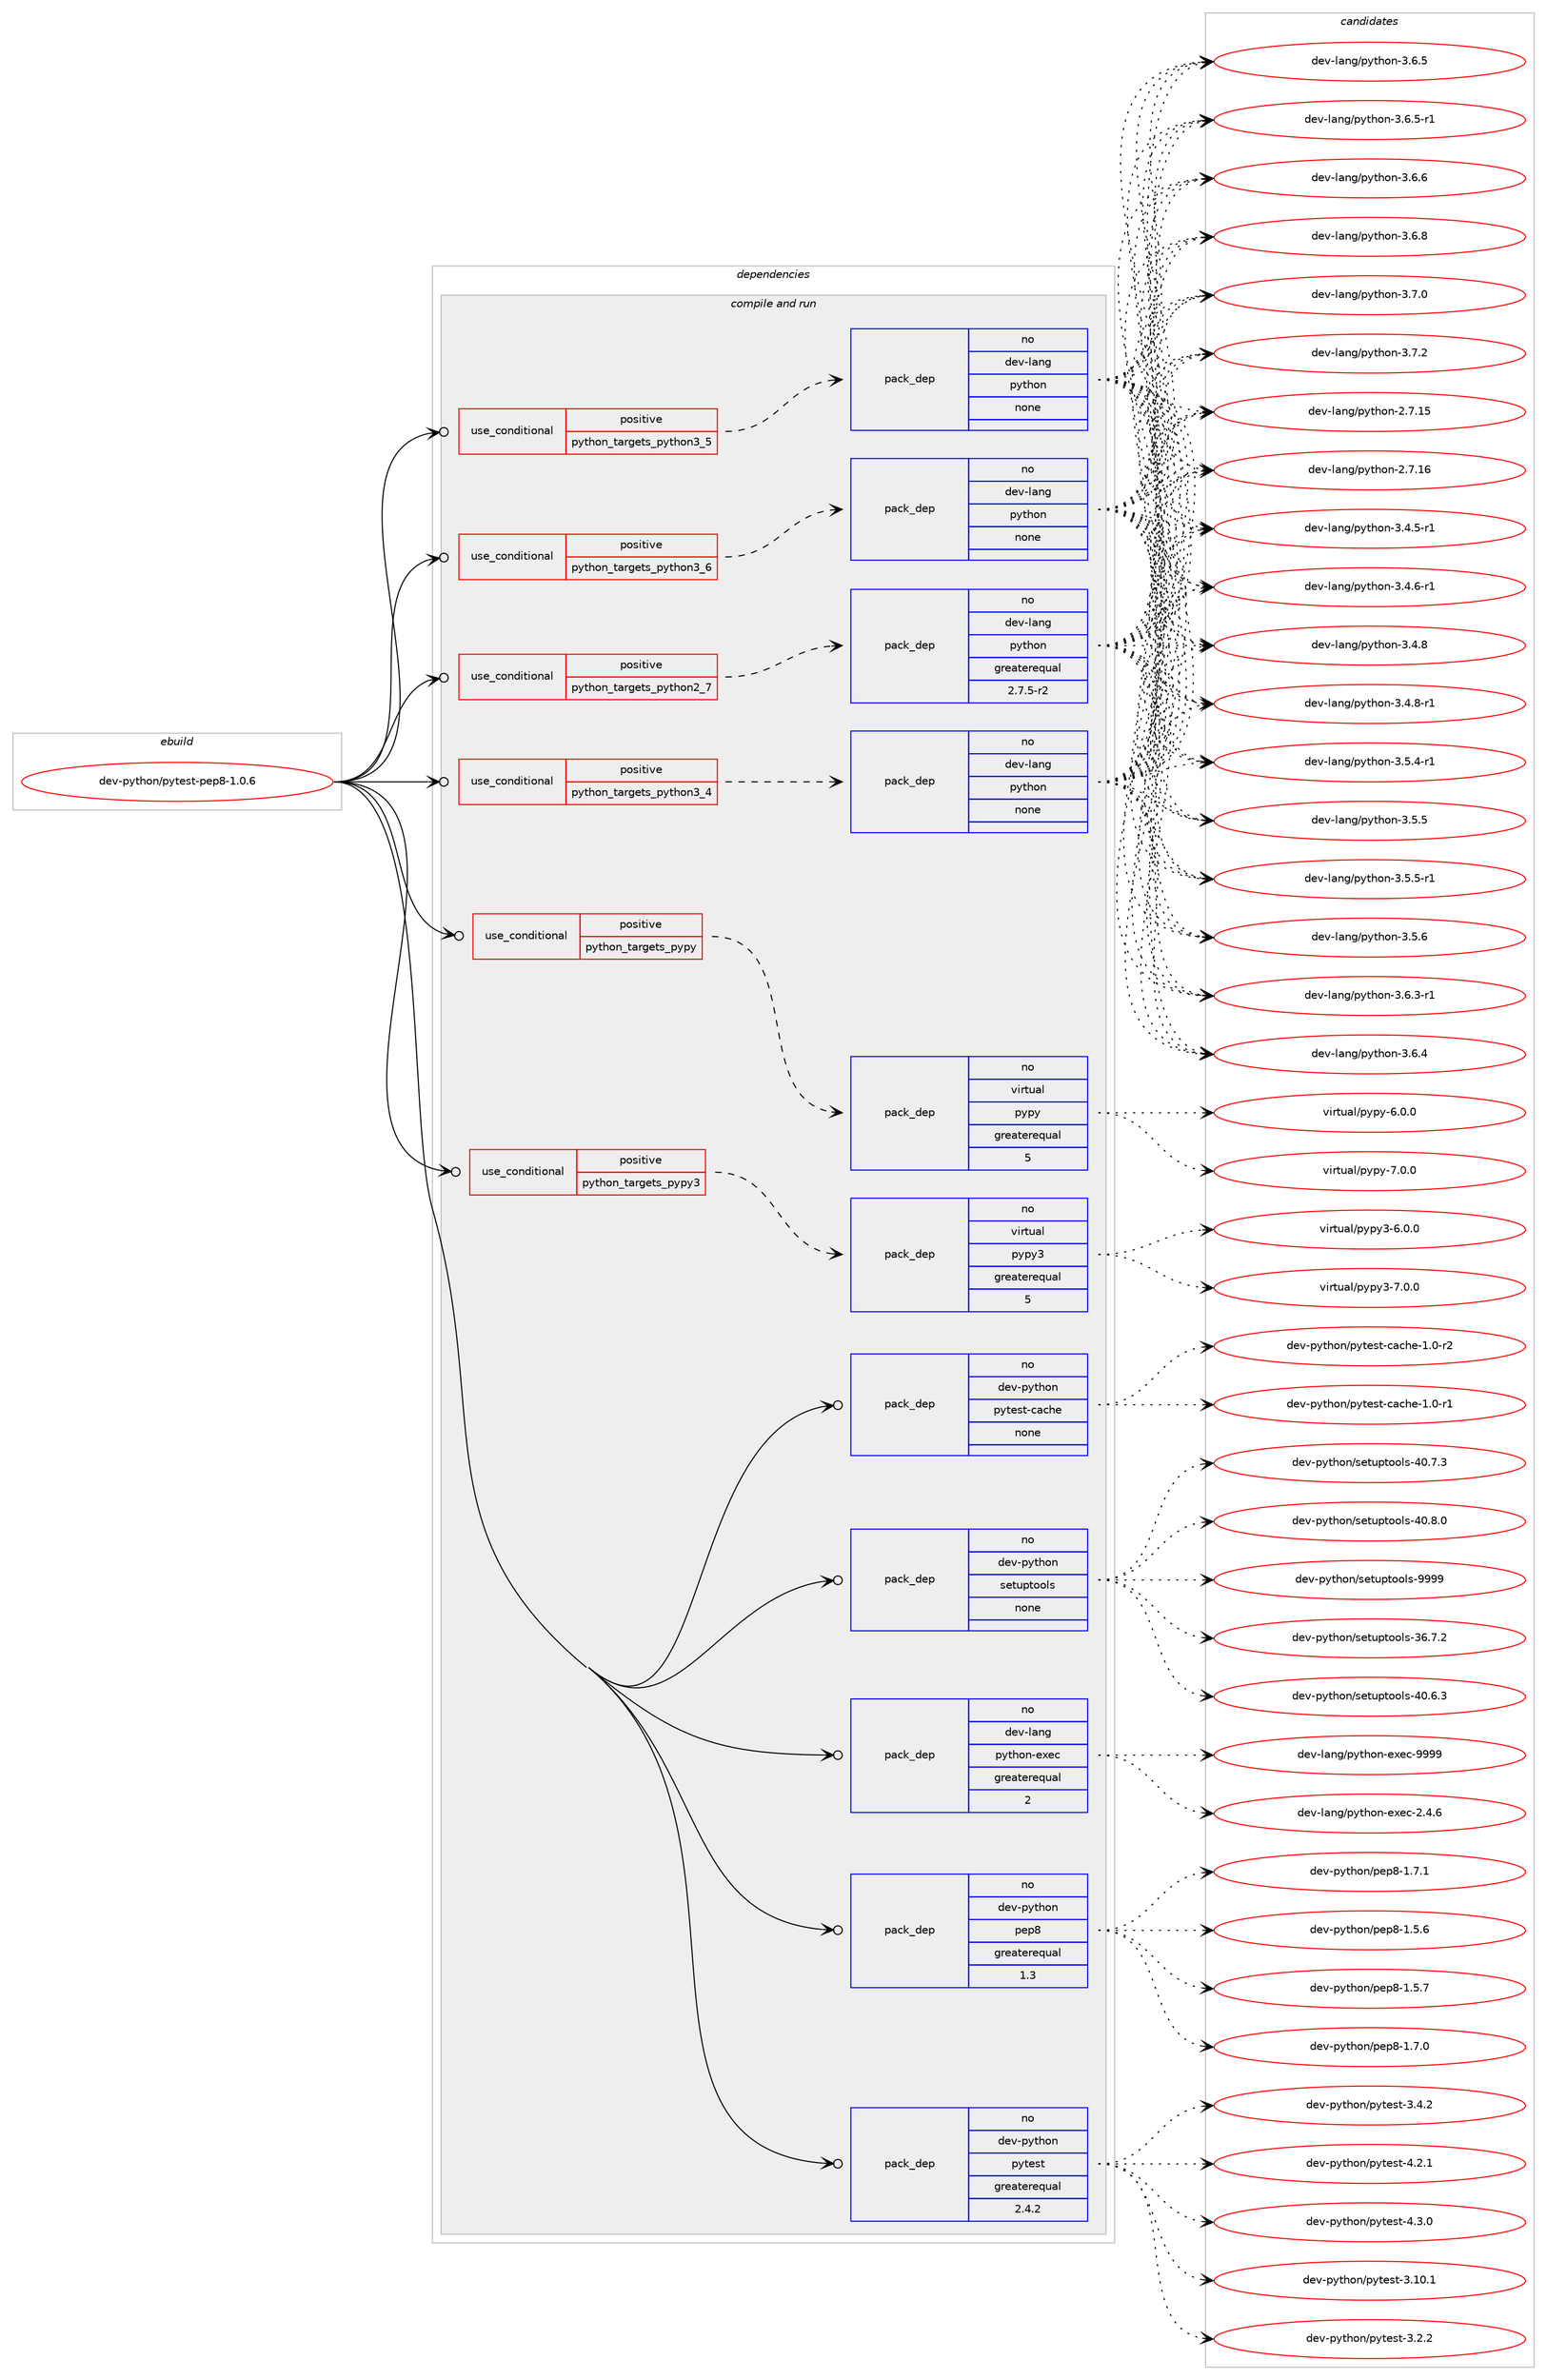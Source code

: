 digraph prolog {

# *************
# Graph options
# *************

newrank=true;
concentrate=true;
compound=true;
graph [rankdir=LR,fontname=Helvetica,fontsize=10,ranksep=1.5];#, ranksep=2.5, nodesep=0.2];
edge  [arrowhead=vee];
node  [fontname=Helvetica,fontsize=10];

# **********
# The ebuild
# **********

subgraph cluster_leftcol {
color=gray;
rank=same;
label=<<i>ebuild</i>>;
id [label="dev-python/pytest-pep8-1.0.6", color=red, width=4, href="../dev-python/pytest-pep8-1.0.6.svg"];
}

# ****************
# The dependencies
# ****************

subgraph cluster_midcol {
color=gray;
label=<<i>dependencies</i>>;
subgraph cluster_compile {
fillcolor="#eeeeee";
style=filled;
label=<<i>compile</i>>;
}
subgraph cluster_compileandrun {
fillcolor="#eeeeee";
style=filled;
label=<<i>compile and run</i>>;
subgraph cond382205 {
dependency1433505 [label=<<TABLE BORDER="0" CELLBORDER="1" CELLSPACING="0" CELLPADDING="4"><TR><TD ROWSPAN="3" CELLPADDING="10">use_conditional</TD></TR><TR><TD>positive</TD></TR><TR><TD>python_targets_pypy</TD></TR></TABLE>>, shape=none, color=red];
subgraph pack1027952 {
dependency1433506 [label=<<TABLE BORDER="0" CELLBORDER="1" CELLSPACING="0" CELLPADDING="4" WIDTH="220"><TR><TD ROWSPAN="6" CELLPADDING="30">pack_dep</TD></TR><TR><TD WIDTH="110">no</TD></TR><TR><TD>virtual</TD></TR><TR><TD>pypy</TD></TR><TR><TD>greaterequal</TD></TR><TR><TD>5</TD></TR></TABLE>>, shape=none, color=blue];
}
dependency1433505:e -> dependency1433506:w [weight=20,style="dashed",arrowhead="vee"];
}
id:e -> dependency1433505:w [weight=20,style="solid",arrowhead="odotvee"];
subgraph cond382206 {
dependency1433507 [label=<<TABLE BORDER="0" CELLBORDER="1" CELLSPACING="0" CELLPADDING="4"><TR><TD ROWSPAN="3" CELLPADDING="10">use_conditional</TD></TR><TR><TD>positive</TD></TR><TR><TD>python_targets_pypy3</TD></TR></TABLE>>, shape=none, color=red];
subgraph pack1027953 {
dependency1433508 [label=<<TABLE BORDER="0" CELLBORDER="1" CELLSPACING="0" CELLPADDING="4" WIDTH="220"><TR><TD ROWSPAN="6" CELLPADDING="30">pack_dep</TD></TR><TR><TD WIDTH="110">no</TD></TR><TR><TD>virtual</TD></TR><TR><TD>pypy3</TD></TR><TR><TD>greaterequal</TD></TR><TR><TD>5</TD></TR></TABLE>>, shape=none, color=blue];
}
dependency1433507:e -> dependency1433508:w [weight=20,style="dashed",arrowhead="vee"];
}
id:e -> dependency1433507:w [weight=20,style="solid",arrowhead="odotvee"];
subgraph cond382207 {
dependency1433509 [label=<<TABLE BORDER="0" CELLBORDER="1" CELLSPACING="0" CELLPADDING="4"><TR><TD ROWSPAN="3" CELLPADDING="10">use_conditional</TD></TR><TR><TD>positive</TD></TR><TR><TD>python_targets_python2_7</TD></TR></TABLE>>, shape=none, color=red];
subgraph pack1027954 {
dependency1433510 [label=<<TABLE BORDER="0" CELLBORDER="1" CELLSPACING="0" CELLPADDING="4" WIDTH="220"><TR><TD ROWSPAN="6" CELLPADDING="30">pack_dep</TD></TR><TR><TD WIDTH="110">no</TD></TR><TR><TD>dev-lang</TD></TR><TR><TD>python</TD></TR><TR><TD>greaterequal</TD></TR><TR><TD>2.7.5-r2</TD></TR></TABLE>>, shape=none, color=blue];
}
dependency1433509:e -> dependency1433510:w [weight=20,style="dashed",arrowhead="vee"];
}
id:e -> dependency1433509:w [weight=20,style="solid",arrowhead="odotvee"];
subgraph cond382208 {
dependency1433511 [label=<<TABLE BORDER="0" CELLBORDER="1" CELLSPACING="0" CELLPADDING="4"><TR><TD ROWSPAN="3" CELLPADDING="10">use_conditional</TD></TR><TR><TD>positive</TD></TR><TR><TD>python_targets_python3_4</TD></TR></TABLE>>, shape=none, color=red];
subgraph pack1027955 {
dependency1433512 [label=<<TABLE BORDER="0" CELLBORDER="1" CELLSPACING="0" CELLPADDING="4" WIDTH="220"><TR><TD ROWSPAN="6" CELLPADDING="30">pack_dep</TD></TR><TR><TD WIDTH="110">no</TD></TR><TR><TD>dev-lang</TD></TR><TR><TD>python</TD></TR><TR><TD>none</TD></TR><TR><TD></TD></TR></TABLE>>, shape=none, color=blue];
}
dependency1433511:e -> dependency1433512:w [weight=20,style="dashed",arrowhead="vee"];
}
id:e -> dependency1433511:w [weight=20,style="solid",arrowhead="odotvee"];
subgraph cond382209 {
dependency1433513 [label=<<TABLE BORDER="0" CELLBORDER="1" CELLSPACING="0" CELLPADDING="4"><TR><TD ROWSPAN="3" CELLPADDING="10">use_conditional</TD></TR><TR><TD>positive</TD></TR><TR><TD>python_targets_python3_5</TD></TR></TABLE>>, shape=none, color=red];
subgraph pack1027956 {
dependency1433514 [label=<<TABLE BORDER="0" CELLBORDER="1" CELLSPACING="0" CELLPADDING="4" WIDTH="220"><TR><TD ROWSPAN="6" CELLPADDING="30">pack_dep</TD></TR><TR><TD WIDTH="110">no</TD></TR><TR><TD>dev-lang</TD></TR><TR><TD>python</TD></TR><TR><TD>none</TD></TR><TR><TD></TD></TR></TABLE>>, shape=none, color=blue];
}
dependency1433513:e -> dependency1433514:w [weight=20,style="dashed",arrowhead="vee"];
}
id:e -> dependency1433513:w [weight=20,style="solid",arrowhead="odotvee"];
subgraph cond382210 {
dependency1433515 [label=<<TABLE BORDER="0" CELLBORDER="1" CELLSPACING="0" CELLPADDING="4"><TR><TD ROWSPAN="3" CELLPADDING="10">use_conditional</TD></TR><TR><TD>positive</TD></TR><TR><TD>python_targets_python3_6</TD></TR></TABLE>>, shape=none, color=red];
subgraph pack1027957 {
dependency1433516 [label=<<TABLE BORDER="0" CELLBORDER="1" CELLSPACING="0" CELLPADDING="4" WIDTH="220"><TR><TD ROWSPAN="6" CELLPADDING="30">pack_dep</TD></TR><TR><TD WIDTH="110">no</TD></TR><TR><TD>dev-lang</TD></TR><TR><TD>python</TD></TR><TR><TD>none</TD></TR><TR><TD></TD></TR></TABLE>>, shape=none, color=blue];
}
dependency1433515:e -> dependency1433516:w [weight=20,style="dashed",arrowhead="vee"];
}
id:e -> dependency1433515:w [weight=20,style="solid",arrowhead="odotvee"];
subgraph pack1027958 {
dependency1433517 [label=<<TABLE BORDER="0" CELLBORDER="1" CELLSPACING="0" CELLPADDING="4" WIDTH="220"><TR><TD ROWSPAN="6" CELLPADDING="30">pack_dep</TD></TR><TR><TD WIDTH="110">no</TD></TR><TR><TD>dev-lang</TD></TR><TR><TD>python-exec</TD></TR><TR><TD>greaterequal</TD></TR><TR><TD>2</TD></TR></TABLE>>, shape=none, color=blue];
}
id:e -> dependency1433517:w [weight=20,style="solid",arrowhead="odotvee"];
subgraph pack1027959 {
dependency1433518 [label=<<TABLE BORDER="0" CELLBORDER="1" CELLSPACING="0" CELLPADDING="4" WIDTH="220"><TR><TD ROWSPAN="6" CELLPADDING="30">pack_dep</TD></TR><TR><TD WIDTH="110">no</TD></TR><TR><TD>dev-python</TD></TR><TR><TD>pep8</TD></TR><TR><TD>greaterequal</TD></TR><TR><TD>1.3</TD></TR></TABLE>>, shape=none, color=blue];
}
id:e -> dependency1433518:w [weight=20,style="solid",arrowhead="odotvee"];
subgraph pack1027960 {
dependency1433519 [label=<<TABLE BORDER="0" CELLBORDER="1" CELLSPACING="0" CELLPADDING="4" WIDTH="220"><TR><TD ROWSPAN="6" CELLPADDING="30">pack_dep</TD></TR><TR><TD WIDTH="110">no</TD></TR><TR><TD>dev-python</TD></TR><TR><TD>pytest</TD></TR><TR><TD>greaterequal</TD></TR><TR><TD>2.4.2</TD></TR></TABLE>>, shape=none, color=blue];
}
id:e -> dependency1433519:w [weight=20,style="solid",arrowhead="odotvee"];
subgraph pack1027961 {
dependency1433520 [label=<<TABLE BORDER="0" CELLBORDER="1" CELLSPACING="0" CELLPADDING="4" WIDTH="220"><TR><TD ROWSPAN="6" CELLPADDING="30">pack_dep</TD></TR><TR><TD WIDTH="110">no</TD></TR><TR><TD>dev-python</TD></TR><TR><TD>pytest-cache</TD></TR><TR><TD>none</TD></TR><TR><TD></TD></TR></TABLE>>, shape=none, color=blue];
}
id:e -> dependency1433520:w [weight=20,style="solid",arrowhead="odotvee"];
subgraph pack1027962 {
dependency1433521 [label=<<TABLE BORDER="0" CELLBORDER="1" CELLSPACING="0" CELLPADDING="4" WIDTH="220"><TR><TD ROWSPAN="6" CELLPADDING="30">pack_dep</TD></TR><TR><TD WIDTH="110">no</TD></TR><TR><TD>dev-python</TD></TR><TR><TD>setuptools</TD></TR><TR><TD>none</TD></TR><TR><TD></TD></TR></TABLE>>, shape=none, color=blue];
}
id:e -> dependency1433521:w [weight=20,style="solid",arrowhead="odotvee"];
}
subgraph cluster_run {
fillcolor="#eeeeee";
style=filled;
label=<<i>run</i>>;
}
}

# **************
# The candidates
# **************

subgraph cluster_choices {
rank=same;
color=gray;
label=<<i>candidates</i>>;

subgraph choice1027952 {
color=black;
nodesep=1;
choice1181051141161179710847112121112121455446484648 [label="virtual/pypy-6.0.0", color=red, width=4,href="../virtual/pypy-6.0.0.svg"];
choice1181051141161179710847112121112121455546484648 [label="virtual/pypy-7.0.0", color=red, width=4,href="../virtual/pypy-7.0.0.svg"];
dependency1433506:e -> choice1181051141161179710847112121112121455446484648:w [style=dotted,weight="100"];
dependency1433506:e -> choice1181051141161179710847112121112121455546484648:w [style=dotted,weight="100"];
}
subgraph choice1027953 {
color=black;
nodesep=1;
choice118105114116117971084711212111212151455446484648 [label="virtual/pypy3-6.0.0", color=red, width=4,href="../virtual/pypy3-6.0.0.svg"];
choice118105114116117971084711212111212151455546484648 [label="virtual/pypy3-7.0.0", color=red, width=4,href="../virtual/pypy3-7.0.0.svg"];
dependency1433508:e -> choice118105114116117971084711212111212151455446484648:w [style=dotted,weight="100"];
dependency1433508:e -> choice118105114116117971084711212111212151455546484648:w [style=dotted,weight="100"];
}
subgraph choice1027954 {
color=black;
nodesep=1;
choice10010111845108971101034711212111610411111045504655464953 [label="dev-lang/python-2.7.15", color=red, width=4,href="../dev-lang/python-2.7.15.svg"];
choice10010111845108971101034711212111610411111045504655464954 [label="dev-lang/python-2.7.16", color=red, width=4,href="../dev-lang/python-2.7.16.svg"];
choice1001011184510897110103471121211161041111104551465246534511449 [label="dev-lang/python-3.4.5-r1", color=red, width=4,href="../dev-lang/python-3.4.5-r1.svg"];
choice1001011184510897110103471121211161041111104551465246544511449 [label="dev-lang/python-3.4.6-r1", color=red, width=4,href="../dev-lang/python-3.4.6-r1.svg"];
choice100101118451089711010347112121116104111110455146524656 [label="dev-lang/python-3.4.8", color=red, width=4,href="../dev-lang/python-3.4.8.svg"];
choice1001011184510897110103471121211161041111104551465246564511449 [label="dev-lang/python-3.4.8-r1", color=red, width=4,href="../dev-lang/python-3.4.8-r1.svg"];
choice1001011184510897110103471121211161041111104551465346524511449 [label="dev-lang/python-3.5.4-r1", color=red, width=4,href="../dev-lang/python-3.5.4-r1.svg"];
choice100101118451089711010347112121116104111110455146534653 [label="dev-lang/python-3.5.5", color=red, width=4,href="../dev-lang/python-3.5.5.svg"];
choice1001011184510897110103471121211161041111104551465346534511449 [label="dev-lang/python-3.5.5-r1", color=red, width=4,href="../dev-lang/python-3.5.5-r1.svg"];
choice100101118451089711010347112121116104111110455146534654 [label="dev-lang/python-3.5.6", color=red, width=4,href="../dev-lang/python-3.5.6.svg"];
choice1001011184510897110103471121211161041111104551465446514511449 [label="dev-lang/python-3.6.3-r1", color=red, width=4,href="../dev-lang/python-3.6.3-r1.svg"];
choice100101118451089711010347112121116104111110455146544652 [label="dev-lang/python-3.6.4", color=red, width=4,href="../dev-lang/python-3.6.4.svg"];
choice100101118451089711010347112121116104111110455146544653 [label="dev-lang/python-3.6.5", color=red, width=4,href="../dev-lang/python-3.6.5.svg"];
choice1001011184510897110103471121211161041111104551465446534511449 [label="dev-lang/python-3.6.5-r1", color=red, width=4,href="../dev-lang/python-3.6.5-r1.svg"];
choice100101118451089711010347112121116104111110455146544654 [label="dev-lang/python-3.6.6", color=red, width=4,href="../dev-lang/python-3.6.6.svg"];
choice100101118451089711010347112121116104111110455146544656 [label="dev-lang/python-3.6.8", color=red, width=4,href="../dev-lang/python-3.6.8.svg"];
choice100101118451089711010347112121116104111110455146554648 [label="dev-lang/python-3.7.0", color=red, width=4,href="../dev-lang/python-3.7.0.svg"];
choice100101118451089711010347112121116104111110455146554650 [label="dev-lang/python-3.7.2", color=red, width=4,href="../dev-lang/python-3.7.2.svg"];
dependency1433510:e -> choice10010111845108971101034711212111610411111045504655464953:w [style=dotted,weight="100"];
dependency1433510:e -> choice10010111845108971101034711212111610411111045504655464954:w [style=dotted,weight="100"];
dependency1433510:e -> choice1001011184510897110103471121211161041111104551465246534511449:w [style=dotted,weight="100"];
dependency1433510:e -> choice1001011184510897110103471121211161041111104551465246544511449:w [style=dotted,weight="100"];
dependency1433510:e -> choice100101118451089711010347112121116104111110455146524656:w [style=dotted,weight="100"];
dependency1433510:e -> choice1001011184510897110103471121211161041111104551465246564511449:w [style=dotted,weight="100"];
dependency1433510:e -> choice1001011184510897110103471121211161041111104551465346524511449:w [style=dotted,weight="100"];
dependency1433510:e -> choice100101118451089711010347112121116104111110455146534653:w [style=dotted,weight="100"];
dependency1433510:e -> choice1001011184510897110103471121211161041111104551465346534511449:w [style=dotted,weight="100"];
dependency1433510:e -> choice100101118451089711010347112121116104111110455146534654:w [style=dotted,weight="100"];
dependency1433510:e -> choice1001011184510897110103471121211161041111104551465446514511449:w [style=dotted,weight="100"];
dependency1433510:e -> choice100101118451089711010347112121116104111110455146544652:w [style=dotted,weight="100"];
dependency1433510:e -> choice100101118451089711010347112121116104111110455146544653:w [style=dotted,weight="100"];
dependency1433510:e -> choice1001011184510897110103471121211161041111104551465446534511449:w [style=dotted,weight="100"];
dependency1433510:e -> choice100101118451089711010347112121116104111110455146544654:w [style=dotted,weight="100"];
dependency1433510:e -> choice100101118451089711010347112121116104111110455146544656:w [style=dotted,weight="100"];
dependency1433510:e -> choice100101118451089711010347112121116104111110455146554648:w [style=dotted,weight="100"];
dependency1433510:e -> choice100101118451089711010347112121116104111110455146554650:w [style=dotted,weight="100"];
}
subgraph choice1027955 {
color=black;
nodesep=1;
choice10010111845108971101034711212111610411111045504655464953 [label="dev-lang/python-2.7.15", color=red, width=4,href="../dev-lang/python-2.7.15.svg"];
choice10010111845108971101034711212111610411111045504655464954 [label="dev-lang/python-2.7.16", color=red, width=4,href="../dev-lang/python-2.7.16.svg"];
choice1001011184510897110103471121211161041111104551465246534511449 [label="dev-lang/python-3.4.5-r1", color=red, width=4,href="../dev-lang/python-3.4.5-r1.svg"];
choice1001011184510897110103471121211161041111104551465246544511449 [label="dev-lang/python-3.4.6-r1", color=red, width=4,href="../dev-lang/python-3.4.6-r1.svg"];
choice100101118451089711010347112121116104111110455146524656 [label="dev-lang/python-3.4.8", color=red, width=4,href="../dev-lang/python-3.4.8.svg"];
choice1001011184510897110103471121211161041111104551465246564511449 [label="dev-lang/python-3.4.8-r1", color=red, width=4,href="../dev-lang/python-3.4.8-r1.svg"];
choice1001011184510897110103471121211161041111104551465346524511449 [label="dev-lang/python-3.5.4-r1", color=red, width=4,href="../dev-lang/python-3.5.4-r1.svg"];
choice100101118451089711010347112121116104111110455146534653 [label="dev-lang/python-3.5.5", color=red, width=4,href="../dev-lang/python-3.5.5.svg"];
choice1001011184510897110103471121211161041111104551465346534511449 [label="dev-lang/python-3.5.5-r1", color=red, width=4,href="../dev-lang/python-3.5.5-r1.svg"];
choice100101118451089711010347112121116104111110455146534654 [label="dev-lang/python-3.5.6", color=red, width=4,href="../dev-lang/python-3.5.6.svg"];
choice1001011184510897110103471121211161041111104551465446514511449 [label="dev-lang/python-3.6.3-r1", color=red, width=4,href="../dev-lang/python-3.6.3-r1.svg"];
choice100101118451089711010347112121116104111110455146544652 [label="dev-lang/python-3.6.4", color=red, width=4,href="../dev-lang/python-3.6.4.svg"];
choice100101118451089711010347112121116104111110455146544653 [label="dev-lang/python-3.6.5", color=red, width=4,href="../dev-lang/python-3.6.5.svg"];
choice1001011184510897110103471121211161041111104551465446534511449 [label="dev-lang/python-3.6.5-r1", color=red, width=4,href="../dev-lang/python-3.6.5-r1.svg"];
choice100101118451089711010347112121116104111110455146544654 [label="dev-lang/python-3.6.6", color=red, width=4,href="../dev-lang/python-3.6.6.svg"];
choice100101118451089711010347112121116104111110455146544656 [label="dev-lang/python-3.6.8", color=red, width=4,href="../dev-lang/python-3.6.8.svg"];
choice100101118451089711010347112121116104111110455146554648 [label="dev-lang/python-3.7.0", color=red, width=4,href="../dev-lang/python-3.7.0.svg"];
choice100101118451089711010347112121116104111110455146554650 [label="dev-lang/python-3.7.2", color=red, width=4,href="../dev-lang/python-3.7.2.svg"];
dependency1433512:e -> choice10010111845108971101034711212111610411111045504655464953:w [style=dotted,weight="100"];
dependency1433512:e -> choice10010111845108971101034711212111610411111045504655464954:w [style=dotted,weight="100"];
dependency1433512:e -> choice1001011184510897110103471121211161041111104551465246534511449:w [style=dotted,weight="100"];
dependency1433512:e -> choice1001011184510897110103471121211161041111104551465246544511449:w [style=dotted,weight="100"];
dependency1433512:e -> choice100101118451089711010347112121116104111110455146524656:w [style=dotted,weight="100"];
dependency1433512:e -> choice1001011184510897110103471121211161041111104551465246564511449:w [style=dotted,weight="100"];
dependency1433512:e -> choice1001011184510897110103471121211161041111104551465346524511449:w [style=dotted,weight="100"];
dependency1433512:e -> choice100101118451089711010347112121116104111110455146534653:w [style=dotted,weight="100"];
dependency1433512:e -> choice1001011184510897110103471121211161041111104551465346534511449:w [style=dotted,weight="100"];
dependency1433512:e -> choice100101118451089711010347112121116104111110455146534654:w [style=dotted,weight="100"];
dependency1433512:e -> choice1001011184510897110103471121211161041111104551465446514511449:w [style=dotted,weight="100"];
dependency1433512:e -> choice100101118451089711010347112121116104111110455146544652:w [style=dotted,weight="100"];
dependency1433512:e -> choice100101118451089711010347112121116104111110455146544653:w [style=dotted,weight="100"];
dependency1433512:e -> choice1001011184510897110103471121211161041111104551465446534511449:w [style=dotted,weight="100"];
dependency1433512:e -> choice100101118451089711010347112121116104111110455146544654:w [style=dotted,weight="100"];
dependency1433512:e -> choice100101118451089711010347112121116104111110455146544656:w [style=dotted,weight="100"];
dependency1433512:e -> choice100101118451089711010347112121116104111110455146554648:w [style=dotted,weight="100"];
dependency1433512:e -> choice100101118451089711010347112121116104111110455146554650:w [style=dotted,weight="100"];
}
subgraph choice1027956 {
color=black;
nodesep=1;
choice10010111845108971101034711212111610411111045504655464953 [label="dev-lang/python-2.7.15", color=red, width=4,href="../dev-lang/python-2.7.15.svg"];
choice10010111845108971101034711212111610411111045504655464954 [label="dev-lang/python-2.7.16", color=red, width=4,href="../dev-lang/python-2.7.16.svg"];
choice1001011184510897110103471121211161041111104551465246534511449 [label="dev-lang/python-3.4.5-r1", color=red, width=4,href="../dev-lang/python-3.4.5-r1.svg"];
choice1001011184510897110103471121211161041111104551465246544511449 [label="dev-lang/python-3.4.6-r1", color=red, width=4,href="../dev-lang/python-3.4.6-r1.svg"];
choice100101118451089711010347112121116104111110455146524656 [label="dev-lang/python-3.4.8", color=red, width=4,href="../dev-lang/python-3.4.8.svg"];
choice1001011184510897110103471121211161041111104551465246564511449 [label="dev-lang/python-3.4.8-r1", color=red, width=4,href="../dev-lang/python-3.4.8-r1.svg"];
choice1001011184510897110103471121211161041111104551465346524511449 [label="dev-lang/python-3.5.4-r1", color=red, width=4,href="../dev-lang/python-3.5.4-r1.svg"];
choice100101118451089711010347112121116104111110455146534653 [label="dev-lang/python-3.5.5", color=red, width=4,href="../dev-lang/python-3.5.5.svg"];
choice1001011184510897110103471121211161041111104551465346534511449 [label="dev-lang/python-3.5.5-r1", color=red, width=4,href="../dev-lang/python-3.5.5-r1.svg"];
choice100101118451089711010347112121116104111110455146534654 [label="dev-lang/python-3.5.6", color=red, width=4,href="../dev-lang/python-3.5.6.svg"];
choice1001011184510897110103471121211161041111104551465446514511449 [label="dev-lang/python-3.6.3-r1", color=red, width=4,href="../dev-lang/python-3.6.3-r1.svg"];
choice100101118451089711010347112121116104111110455146544652 [label="dev-lang/python-3.6.4", color=red, width=4,href="../dev-lang/python-3.6.4.svg"];
choice100101118451089711010347112121116104111110455146544653 [label="dev-lang/python-3.6.5", color=red, width=4,href="../dev-lang/python-3.6.5.svg"];
choice1001011184510897110103471121211161041111104551465446534511449 [label="dev-lang/python-3.6.5-r1", color=red, width=4,href="../dev-lang/python-3.6.5-r1.svg"];
choice100101118451089711010347112121116104111110455146544654 [label="dev-lang/python-3.6.6", color=red, width=4,href="../dev-lang/python-3.6.6.svg"];
choice100101118451089711010347112121116104111110455146544656 [label="dev-lang/python-3.6.8", color=red, width=4,href="../dev-lang/python-3.6.8.svg"];
choice100101118451089711010347112121116104111110455146554648 [label="dev-lang/python-3.7.0", color=red, width=4,href="../dev-lang/python-3.7.0.svg"];
choice100101118451089711010347112121116104111110455146554650 [label="dev-lang/python-3.7.2", color=red, width=4,href="../dev-lang/python-3.7.2.svg"];
dependency1433514:e -> choice10010111845108971101034711212111610411111045504655464953:w [style=dotted,weight="100"];
dependency1433514:e -> choice10010111845108971101034711212111610411111045504655464954:w [style=dotted,weight="100"];
dependency1433514:e -> choice1001011184510897110103471121211161041111104551465246534511449:w [style=dotted,weight="100"];
dependency1433514:e -> choice1001011184510897110103471121211161041111104551465246544511449:w [style=dotted,weight="100"];
dependency1433514:e -> choice100101118451089711010347112121116104111110455146524656:w [style=dotted,weight="100"];
dependency1433514:e -> choice1001011184510897110103471121211161041111104551465246564511449:w [style=dotted,weight="100"];
dependency1433514:e -> choice1001011184510897110103471121211161041111104551465346524511449:w [style=dotted,weight="100"];
dependency1433514:e -> choice100101118451089711010347112121116104111110455146534653:w [style=dotted,weight="100"];
dependency1433514:e -> choice1001011184510897110103471121211161041111104551465346534511449:w [style=dotted,weight="100"];
dependency1433514:e -> choice100101118451089711010347112121116104111110455146534654:w [style=dotted,weight="100"];
dependency1433514:e -> choice1001011184510897110103471121211161041111104551465446514511449:w [style=dotted,weight="100"];
dependency1433514:e -> choice100101118451089711010347112121116104111110455146544652:w [style=dotted,weight="100"];
dependency1433514:e -> choice100101118451089711010347112121116104111110455146544653:w [style=dotted,weight="100"];
dependency1433514:e -> choice1001011184510897110103471121211161041111104551465446534511449:w [style=dotted,weight="100"];
dependency1433514:e -> choice100101118451089711010347112121116104111110455146544654:w [style=dotted,weight="100"];
dependency1433514:e -> choice100101118451089711010347112121116104111110455146544656:w [style=dotted,weight="100"];
dependency1433514:e -> choice100101118451089711010347112121116104111110455146554648:w [style=dotted,weight="100"];
dependency1433514:e -> choice100101118451089711010347112121116104111110455146554650:w [style=dotted,weight="100"];
}
subgraph choice1027957 {
color=black;
nodesep=1;
choice10010111845108971101034711212111610411111045504655464953 [label="dev-lang/python-2.7.15", color=red, width=4,href="../dev-lang/python-2.7.15.svg"];
choice10010111845108971101034711212111610411111045504655464954 [label="dev-lang/python-2.7.16", color=red, width=4,href="../dev-lang/python-2.7.16.svg"];
choice1001011184510897110103471121211161041111104551465246534511449 [label="dev-lang/python-3.4.5-r1", color=red, width=4,href="../dev-lang/python-3.4.5-r1.svg"];
choice1001011184510897110103471121211161041111104551465246544511449 [label="dev-lang/python-3.4.6-r1", color=red, width=4,href="../dev-lang/python-3.4.6-r1.svg"];
choice100101118451089711010347112121116104111110455146524656 [label="dev-lang/python-3.4.8", color=red, width=4,href="../dev-lang/python-3.4.8.svg"];
choice1001011184510897110103471121211161041111104551465246564511449 [label="dev-lang/python-3.4.8-r1", color=red, width=4,href="../dev-lang/python-3.4.8-r1.svg"];
choice1001011184510897110103471121211161041111104551465346524511449 [label="dev-lang/python-3.5.4-r1", color=red, width=4,href="../dev-lang/python-3.5.4-r1.svg"];
choice100101118451089711010347112121116104111110455146534653 [label="dev-lang/python-3.5.5", color=red, width=4,href="../dev-lang/python-3.5.5.svg"];
choice1001011184510897110103471121211161041111104551465346534511449 [label="dev-lang/python-3.5.5-r1", color=red, width=4,href="../dev-lang/python-3.5.5-r1.svg"];
choice100101118451089711010347112121116104111110455146534654 [label="dev-lang/python-3.5.6", color=red, width=4,href="../dev-lang/python-3.5.6.svg"];
choice1001011184510897110103471121211161041111104551465446514511449 [label="dev-lang/python-3.6.3-r1", color=red, width=4,href="../dev-lang/python-3.6.3-r1.svg"];
choice100101118451089711010347112121116104111110455146544652 [label="dev-lang/python-3.6.4", color=red, width=4,href="../dev-lang/python-3.6.4.svg"];
choice100101118451089711010347112121116104111110455146544653 [label="dev-lang/python-3.6.5", color=red, width=4,href="../dev-lang/python-3.6.5.svg"];
choice1001011184510897110103471121211161041111104551465446534511449 [label="dev-lang/python-3.6.5-r1", color=red, width=4,href="../dev-lang/python-3.6.5-r1.svg"];
choice100101118451089711010347112121116104111110455146544654 [label="dev-lang/python-3.6.6", color=red, width=4,href="../dev-lang/python-3.6.6.svg"];
choice100101118451089711010347112121116104111110455146544656 [label="dev-lang/python-3.6.8", color=red, width=4,href="../dev-lang/python-3.6.8.svg"];
choice100101118451089711010347112121116104111110455146554648 [label="dev-lang/python-3.7.0", color=red, width=4,href="../dev-lang/python-3.7.0.svg"];
choice100101118451089711010347112121116104111110455146554650 [label="dev-lang/python-3.7.2", color=red, width=4,href="../dev-lang/python-3.7.2.svg"];
dependency1433516:e -> choice10010111845108971101034711212111610411111045504655464953:w [style=dotted,weight="100"];
dependency1433516:e -> choice10010111845108971101034711212111610411111045504655464954:w [style=dotted,weight="100"];
dependency1433516:e -> choice1001011184510897110103471121211161041111104551465246534511449:w [style=dotted,weight="100"];
dependency1433516:e -> choice1001011184510897110103471121211161041111104551465246544511449:w [style=dotted,weight="100"];
dependency1433516:e -> choice100101118451089711010347112121116104111110455146524656:w [style=dotted,weight="100"];
dependency1433516:e -> choice1001011184510897110103471121211161041111104551465246564511449:w [style=dotted,weight="100"];
dependency1433516:e -> choice1001011184510897110103471121211161041111104551465346524511449:w [style=dotted,weight="100"];
dependency1433516:e -> choice100101118451089711010347112121116104111110455146534653:w [style=dotted,weight="100"];
dependency1433516:e -> choice1001011184510897110103471121211161041111104551465346534511449:w [style=dotted,weight="100"];
dependency1433516:e -> choice100101118451089711010347112121116104111110455146534654:w [style=dotted,weight="100"];
dependency1433516:e -> choice1001011184510897110103471121211161041111104551465446514511449:w [style=dotted,weight="100"];
dependency1433516:e -> choice100101118451089711010347112121116104111110455146544652:w [style=dotted,weight="100"];
dependency1433516:e -> choice100101118451089711010347112121116104111110455146544653:w [style=dotted,weight="100"];
dependency1433516:e -> choice1001011184510897110103471121211161041111104551465446534511449:w [style=dotted,weight="100"];
dependency1433516:e -> choice100101118451089711010347112121116104111110455146544654:w [style=dotted,weight="100"];
dependency1433516:e -> choice100101118451089711010347112121116104111110455146544656:w [style=dotted,weight="100"];
dependency1433516:e -> choice100101118451089711010347112121116104111110455146554648:w [style=dotted,weight="100"];
dependency1433516:e -> choice100101118451089711010347112121116104111110455146554650:w [style=dotted,weight="100"];
}
subgraph choice1027958 {
color=black;
nodesep=1;
choice1001011184510897110103471121211161041111104510112010199455046524654 [label="dev-lang/python-exec-2.4.6", color=red, width=4,href="../dev-lang/python-exec-2.4.6.svg"];
choice10010111845108971101034711212111610411111045101120101994557575757 [label="dev-lang/python-exec-9999", color=red, width=4,href="../dev-lang/python-exec-9999.svg"];
dependency1433517:e -> choice1001011184510897110103471121211161041111104510112010199455046524654:w [style=dotted,weight="100"];
dependency1433517:e -> choice10010111845108971101034711212111610411111045101120101994557575757:w [style=dotted,weight="100"];
}
subgraph choice1027959 {
color=black;
nodesep=1;
choice100101118451121211161041111104711210111256454946534654 [label="dev-python/pep8-1.5.6", color=red, width=4,href="../dev-python/pep8-1.5.6.svg"];
choice100101118451121211161041111104711210111256454946534655 [label="dev-python/pep8-1.5.7", color=red, width=4,href="../dev-python/pep8-1.5.7.svg"];
choice100101118451121211161041111104711210111256454946554648 [label="dev-python/pep8-1.7.0", color=red, width=4,href="../dev-python/pep8-1.7.0.svg"];
choice100101118451121211161041111104711210111256454946554649 [label="dev-python/pep8-1.7.1", color=red, width=4,href="../dev-python/pep8-1.7.1.svg"];
dependency1433518:e -> choice100101118451121211161041111104711210111256454946534654:w [style=dotted,weight="100"];
dependency1433518:e -> choice100101118451121211161041111104711210111256454946534655:w [style=dotted,weight="100"];
dependency1433518:e -> choice100101118451121211161041111104711210111256454946554648:w [style=dotted,weight="100"];
dependency1433518:e -> choice100101118451121211161041111104711210111256454946554649:w [style=dotted,weight="100"];
}
subgraph choice1027960 {
color=black;
nodesep=1;
choice100101118451121211161041111104711212111610111511645514649484649 [label="dev-python/pytest-3.10.1", color=red, width=4,href="../dev-python/pytest-3.10.1.svg"];
choice1001011184511212111610411111047112121116101115116455146504650 [label="dev-python/pytest-3.2.2", color=red, width=4,href="../dev-python/pytest-3.2.2.svg"];
choice1001011184511212111610411111047112121116101115116455146524650 [label="dev-python/pytest-3.4.2", color=red, width=4,href="../dev-python/pytest-3.4.2.svg"];
choice1001011184511212111610411111047112121116101115116455246504649 [label="dev-python/pytest-4.2.1", color=red, width=4,href="../dev-python/pytest-4.2.1.svg"];
choice1001011184511212111610411111047112121116101115116455246514648 [label="dev-python/pytest-4.3.0", color=red, width=4,href="../dev-python/pytest-4.3.0.svg"];
dependency1433519:e -> choice100101118451121211161041111104711212111610111511645514649484649:w [style=dotted,weight="100"];
dependency1433519:e -> choice1001011184511212111610411111047112121116101115116455146504650:w [style=dotted,weight="100"];
dependency1433519:e -> choice1001011184511212111610411111047112121116101115116455146524650:w [style=dotted,weight="100"];
dependency1433519:e -> choice1001011184511212111610411111047112121116101115116455246504649:w [style=dotted,weight="100"];
dependency1433519:e -> choice1001011184511212111610411111047112121116101115116455246514648:w [style=dotted,weight="100"];
}
subgraph choice1027961 {
color=black;
nodesep=1;
choice100101118451121211161041111104711212111610111511645999799104101454946484511449 [label="dev-python/pytest-cache-1.0-r1", color=red, width=4,href="../dev-python/pytest-cache-1.0-r1.svg"];
choice100101118451121211161041111104711212111610111511645999799104101454946484511450 [label="dev-python/pytest-cache-1.0-r2", color=red, width=4,href="../dev-python/pytest-cache-1.0-r2.svg"];
dependency1433520:e -> choice100101118451121211161041111104711212111610111511645999799104101454946484511449:w [style=dotted,weight="100"];
dependency1433520:e -> choice100101118451121211161041111104711212111610111511645999799104101454946484511450:w [style=dotted,weight="100"];
}
subgraph choice1027962 {
color=black;
nodesep=1;
choice100101118451121211161041111104711510111611711211611111110811545515446554650 [label="dev-python/setuptools-36.7.2", color=red, width=4,href="../dev-python/setuptools-36.7.2.svg"];
choice100101118451121211161041111104711510111611711211611111110811545524846544651 [label="dev-python/setuptools-40.6.3", color=red, width=4,href="../dev-python/setuptools-40.6.3.svg"];
choice100101118451121211161041111104711510111611711211611111110811545524846554651 [label="dev-python/setuptools-40.7.3", color=red, width=4,href="../dev-python/setuptools-40.7.3.svg"];
choice100101118451121211161041111104711510111611711211611111110811545524846564648 [label="dev-python/setuptools-40.8.0", color=red, width=4,href="../dev-python/setuptools-40.8.0.svg"];
choice10010111845112121116104111110471151011161171121161111111081154557575757 [label="dev-python/setuptools-9999", color=red, width=4,href="../dev-python/setuptools-9999.svg"];
dependency1433521:e -> choice100101118451121211161041111104711510111611711211611111110811545515446554650:w [style=dotted,weight="100"];
dependency1433521:e -> choice100101118451121211161041111104711510111611711211611111110811545524846544651:w [style=dotted,weight="100"];
dependency1433521:e -> choice100101118451121211161041111104711510111611711211611111110811545524846554651:w [style=dotted,weight="100"];
dependency1433521:e -> choice100101118451121211161041111104711510111611711211611111110811545524846564648:w [style=dotted,weight="100"];
dependency1433521:e -> choice10010111845112121116104111110471151011161171121161111111081154557575757:w [style=dotted,weight="100"];
}
}

}
